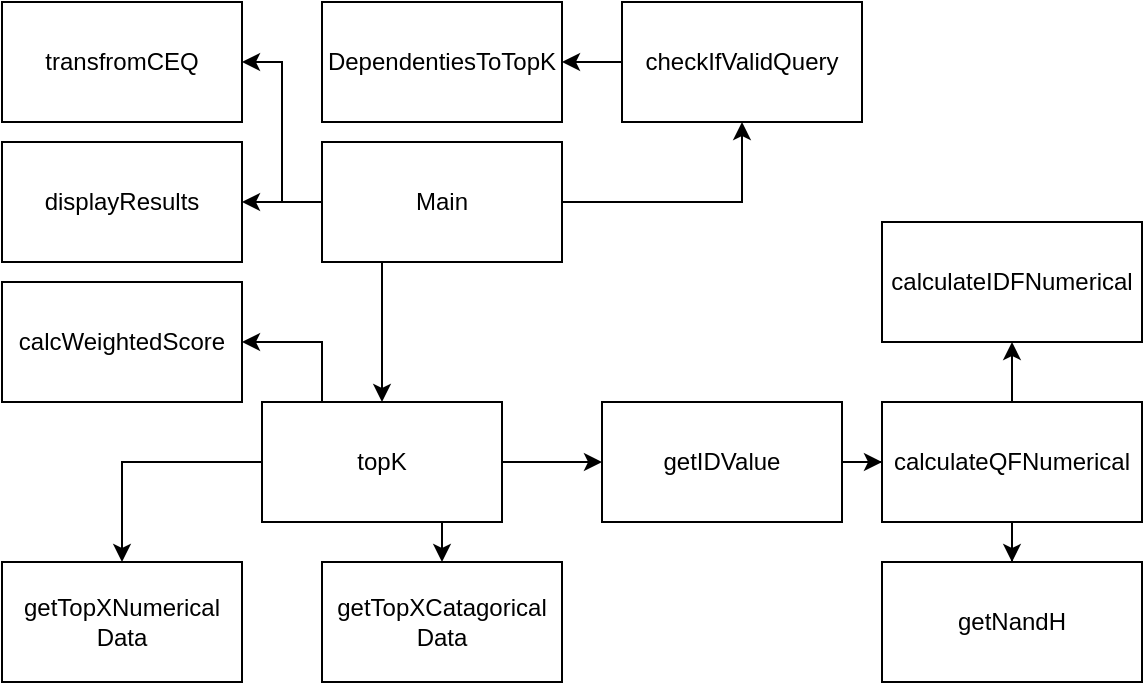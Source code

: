 <mxfile version="15.2.7" type="device"><diagram id="t2h_9-p8PfeZHDz68EcW" name="Pagina-1"><mxGraphModel dx="852" dy="985" grid="1" gridSize="10" guides="1" tooltips="1" connect="1" arrows="1" fold="1" page="1" pageScale="1" pageWidth="1169" pageHeight="827" math="0" shadow="0"><root><mxCell id="0"/><mxCell id="1" parent="0"/><mxCell id="i3VB4NsHTGtMoFOvIbrH-1" value="transfromCEQ" style="rounded=0;whiteSpace=wrap;html=1;" vertex="1" parent="1"><mxGeometry x="280" y="60" width="120" height="60" as="geometry"/></mxCell><mxCell id="i3VB4NsHTGtMoFOvIbrH-34" style="edgeStyle=orthogonalEdgeStyle;rounded=0;orthogonalLoop=1;jettySize=auto;html=1;entryX=1;entryY=0.5;entryDx=0;entryDy=0;exitX=0;exitY=0.5;exitDx=0;exitDy=0;" edge="1" parent="1" source="i3VB4NsHTGtMoFOvIbrH-10" target="i3VB4NsHTGtMoFOvIbrH-1"><mxGeometry relative="1" as="geometry"/></mxCell><mxCell id="i3VB4NsHTGtMoFOvIbrH-2" value="DependentiesToTopK" style="rounded=0;whiteSpace=wrap;html=1;" vertex="1" parent="1"><mxGeometry x="440" y="60" width="120" height="60" as="geometry"/></mxCell><mxCell id="i3VB4NsHTGtMoFOvIbrH-22" style="edgeStyle=orthogonalEdgeStyle;rounded=0;orthogonalLoop=1;jettySize=auto;html=1;" edge="1" parent="1" source="i3VB4NsHTGtMoFOvIbrH-3" target="i3VB4NsHTGtMoFOvIbrH-6"><mxGeometry relative="1" as="geometry"/></mxCell><mxCell id="i3VB4NsHTGtMoFOvIbrH-23" style="edgeStyle=orthogonalEdgeStyle;rounded=0;orthogonalLoop=1;jettySize=auto;html=1;exitX=0.75;exitY=1;exitDx=0;exitDy=0;entryX=0.5;entryY=0;entryDx=0;entryDy=0;" edge="1" parent="1" source="i3VB4NsHTGtMoFOvIbrH-3" target="i3VB4NsHTGtMoFOvIbrH-7"><mxGeometry relative="1" as="geometry"/></mxCell><mxCell id="i3VB4NsHTGtMoFOvIbrH-24" style="edgeStyle=orthogonalEdgeStyle;rounded=0;orthogonalLoop=1;jettySize=auto;html=1;" edge="1" parent="1" source="i3VB4NsHTGtMoFOvIbrH-3" target="i3VB4NsHTGtMoFOvIbrH-5"><mxGeometry relative="1" as="geometry"/></mxCell><mxCell id="i3VB4NsHTGtMoFOvIbrH-26" style="edgeStyle=orthogonalEdgeStyle;rounded=0;orthogonalLoop=1;jettySize=auto;html=1;entryX=1;entryY=0.5;entryDx=0;entryDy=0;exitX=0.25;exitY=0;exitDx=0;exitDy=0;" edge="1" parent="1" source="i3VB4NsHTGtMoFOvIbrH-3" target="i3VB4NsHTGtMoFOvIbrH-4"><mxGeometry relative="1" as="geometry"/></mxCell><mxCell id="i3VB4NsHTGtMoFOvIbrH-3" value="topK" style="rounded=0;whiteSpace=wrap;html=1;" vertex="1" parent="1"><mxGeometry x="410" y="260" width="120" height="60" as="geometry"/></mxCell><mxCell id="i3VB4NsHTGtMoFOvIbrH-4" value="calcWeightedScore" style="rounded=0;whiteSpace=wrap;html=1;" vertex="1" parent="1"><mxGeometry x="280" y="200" width="120" height="60" as="geometry"/></mxCell><mxCell id="i3VB4NsHTGtMoFOvIbrH-41" style="edgeStyle=orthogonalEdgeStyle;rounded=0;orthogonalLoop=1;jettySize=auto;html=1;entryX=0;entryY=0.5;entryDx=0;entryDy=0;" edge="1" parent="1" source="i3VB4NsHTGtMoFOvIbrH-5" target="i3VB4NsHTGtMoFOvIbrH-37"><mxGeometry relative="1" as="geometry"/></mxCell><mxCell id="i3VB4NsHTGtMoFOvIbrH-5" value="getIDValue" style="rounded=0;whiteSpace=wrap;html=1;" vertex="1" parent="1"><mxGeometry x="580" y="260" width="120" height="60" as="geometry"/></mxCell><mxCell id="i3VB4NsHTGtMoFOvIbrH-6" value="getTopXNumerical&lt;br&gt;Data" style="rounded=0;whiteSpace=wrap;html=1;" vertex="1" parent="1"><mxGeometry x="280" y="340" width="120" height="60" as="geometry"/></mxCell><mxCell id="i3VB4NsHTGtMoFOvIbrH-7" value="getTopXCatagorical&lt;br&gt;Data" style="rounded=0;whiteSpace=wrap;html=1;" vertex="1" parent="1"><mxGeometry x="440" y="340" width="120" height="60" as="geometry"/></mxCell><mxCell id="i3VB4NsHTGtMoFOvIbrH-33" style="edgeStyle=orthogonalEdgeStyle;rounded=0;orthogonalLoop=1;jettySize=auto;html=1;exitX=0;exitY=0.5;exitDx=0;exitDy=0;entryX=1;entryY=0.5;entryDx=0;entryDy=0;" edge="1" parent="1" source="i3VB4NsHTGtMoFOvIbrH-8" target="i3VB4NsHTGtMoFOvIbrH-2"><mxGeometry relative="1" as="geometry"/></mxCell><mxCell id="i3VB4NsHTGtMoFOvIbrH-8" value="checkIfValidQuery" style="rounded=0;whiteSpace=wrap;html=1;" vertex="1" parent="1"><mxGeometry x="590" y="60" width="120" height="60" as="geometry"/></mxCell><mxCell id="i3VB4NsHTGtMoFOvIbrH-9" value="displayResults" style="rounded=0;whiteSpace=wrap;html=1;" vertex="1" parent="1"><mxGeometry x="280" y="130" width="120" height="60" as="geometry"/></mxCell><mxCell id="i3VB4NsHTGtMoFOvIbrH-14" style="edgeStyle=orthogonalEdgeStyle;rounded=0;orthogonalLoop=1;jettySize=auto;html=1;entryX=1;entryY=0.5;entryDx=0;entryDy=0;" edge="1" parent="1" source="i3VB4NsHTGtMoFOvIbrH-10" target="i3VB4NsHTGtMoFOvIbrH-9"><mxGeometry relative="1" as="geometry"/></mxCell><mxCell id="i3VB4NsHTGtMoFOvIbrH-21" style="edgeStyle=orthogonalEdgeStyle;rounded=0;orthogonalLoop=1;jettySize=auto;html=1;exitX=0.25;exitY=1;exitDx=0;exitDy=0;" edge="1" parent="1" source="i3VB4NsHTGtMoFOvIbrH-10" target="i3VB4NsHTGtMoFOvIbrH-3"><mxGeometry relative="1" as="geometry"/></mxCell><mxCell id="i3VB4NsHTGtMoFOvIbrH-32" style="edgeStyle=orthogonalEdgeStyle;rounded=0;orthogonalLoop=1;jettySize=auto;html=1;entryX=0.5;entryY=1;entryDx=0;entryDy=0;" edge="1" parent="1" source="i3VB4NsHTGtMoFOvIbrH-10" target="i3VB4NsHTGtMoFOvIbrH-8"><mxGeometry relative="1" as="geometry"/></mxCell><mxCell id="i3VB4NsHTGtMoFOvIbrH-10" value="Main" style="rounded=0;whiteSpace=wrap;html=1;" vertex="1" parent="1"><mxGeometry x="440" y="130" width="120" height="60" as="geometry"/></mxCell><mxCell id="i3VB4NsHTGtMoFOvIbrH-35" value="calculateIDFNumerical" style="rounded=0;whiteSpace=wrap;html=1;" vertex="1" parent="1"><mxGeometry x="720" y="170" width="130" height="60" as="geometry"/></mxCell><mxCell id="i3VB4NsHTGtMoFOvIbrH-36" value="getNandH" style="rounded=0;whiteSpace=wrap;html=1;" vertex="1" parent="1"><mxGeometry x="720" y="340" width="130" height="60" as="geometry"/></mxCell><mxCell id="i3VB4NsHTGtMoFOvIbrH-40" style="edgeStyle=orthogonalEdgeStyle;rounded=0;orthogonalLoop=1;jettySize=auto;html=1;entryX=0.5;entryY=1;entryDx=0;entryDy=0;" edge="1" parent="1" source="i3VB4NsHTGtMoFOvIbrH-37" target="i3VB4NsHTGtMoFOvIbrH-35"><mxGeometry relative="1" as="geometry"/></mxCell><mxCell id="i3VB4NsHTGtMoFOvIbrH-42" style="edgeStyle=orthogonalEdgeStyle;rounded=0;orthogonalLoop=1;jettySize=auto;html=1;entryX=0.5;entryY=0;entryDx=0;entryDy=0;" edge="1" parent="1" source="i3VB4NsHTGtMoFOvIbrH-37" target="i3VB4NsHTGtMoFOvIbrH-36"><mxGeometry relative="1" as="geometry"/></mxCell><mxCell id="i3VB4NsHTGtMoFOvIbrH-37" value="calculateQFNumerical" style="rounded=0;whiteSpace=wrap;html=1;" vertex="1" parent="1"><mxGeometry x="720" y="260" width="130" height="60" as="geometry"/></mxCell></root></mxGraphModel></diagram></mxfile>